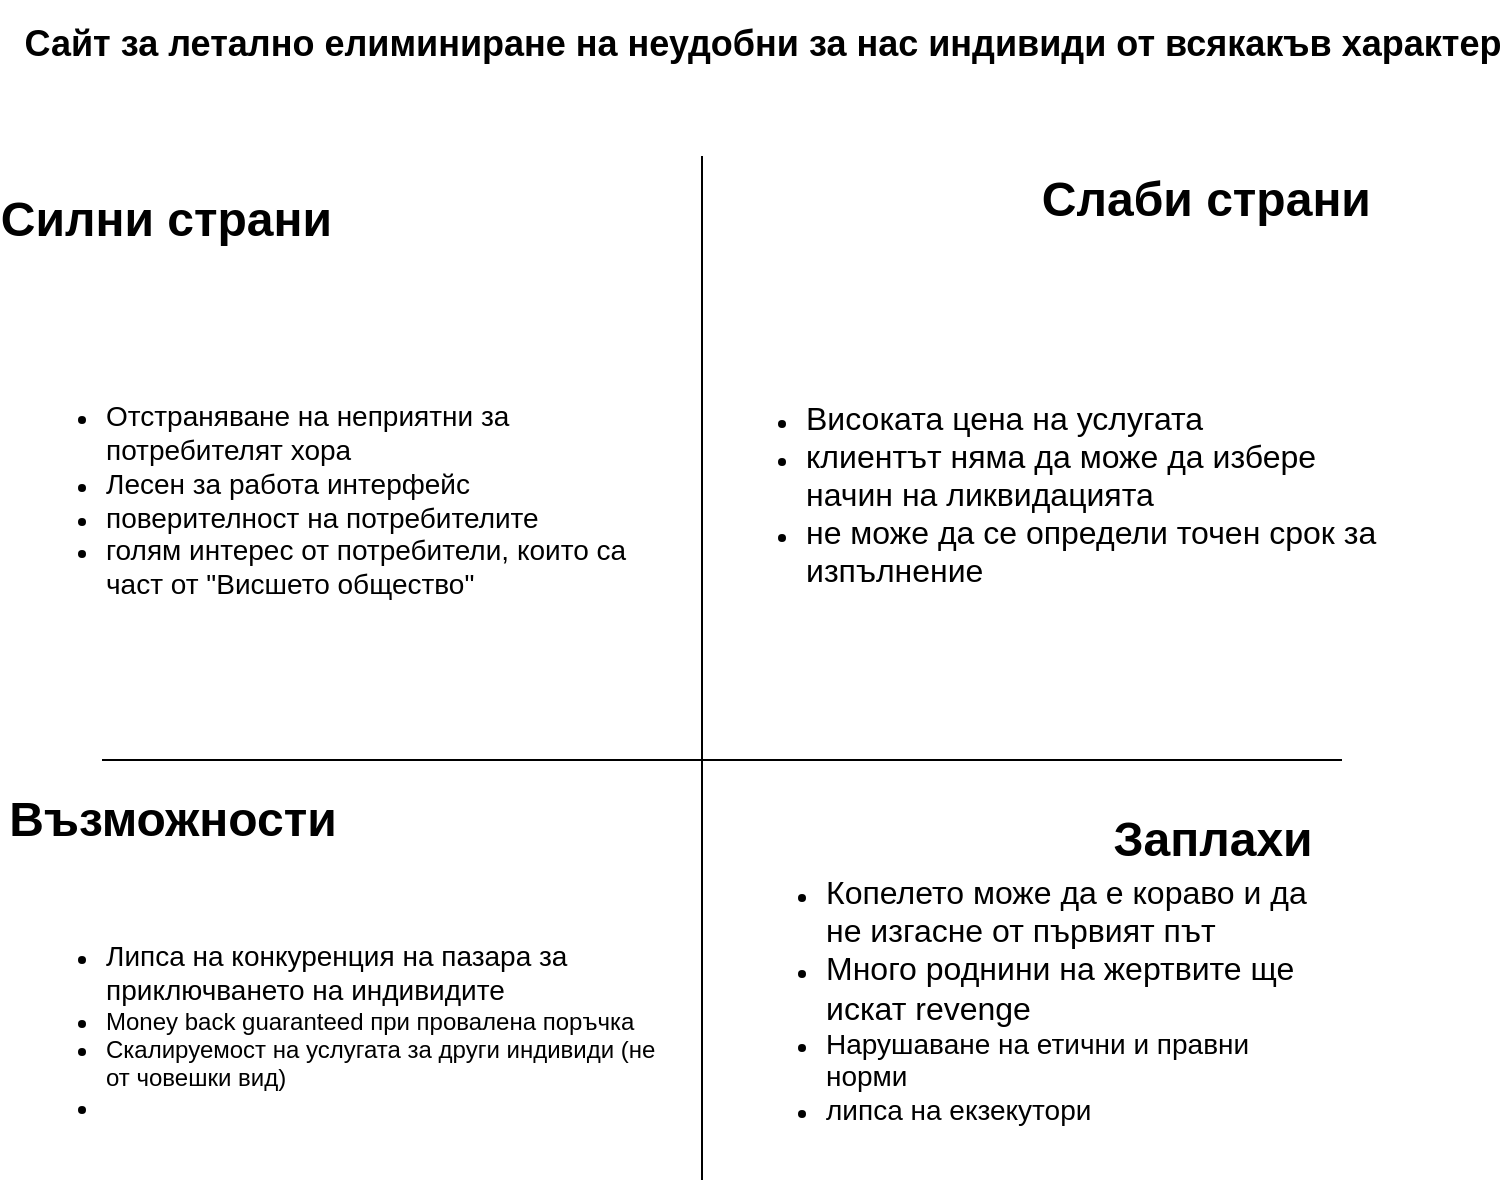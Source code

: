 <mxfile version="22.1.2" type="device">
  <diagram name="Page-1" id="ZrgcyHpn9vTvH2ucEPrN">
    <mxGraphModel dx="1085" dy="542" grid="1" gridSize="10" guides="1" tooltips="1" connect="1" arrows="1" fold="1" page="1" pageScale="1" pageWidth="850" pageHeight="1100" math="0" shadow="0">
      <root>
        <mxCell id="0" />
        <mxCell id="1" parent="0" />
        <mxCell id="0aNdDIvpK2dEDVgOdDhu-1" value="" style="endArrow=none;html=1;rounded=0;" edge="1" parent="1">
          <mxGeometry width="50" height="50" relative="1" as="geometry">
            <mxPoint x="400" y="610" as="sourcePoint" />
            <mxPoint x="400" y="98" as="targetPoint" />
          </mxGeometry>
        </mxCell>
        <mxCell id="0aNdDIvpK2dEDVgOdDhu-2" value="" style="endArrow=none;html=1;rounded=0;" edge="1" parent="1">
          <mxGeometry width="50" height="50" relative="1" as="geometry">
            <mxPoint x="100" y="400" as="sourcePoint" />
            <mxPoint x="720" y="400" as="targetPoint" />
          </mxGeometry>
        </mxCell>
        <mxCell id="0aNdDIvpK2dEDVgOdDhu-3" value="Силни страни&amp;nbsp;" style="text;strokeColor=none;fillColor=none;html=1;fontSize=24;fontStyle=1;verticalAlign=middle;align=center;" vertex="1" parent="1">
          <mxGeometry x="70" y="110" width="130" height="40" as="geometry" />
        </mxCell>
        <mxCell id="0aNdDIvpK2dEDVgOdDhu-4" value="Слаби страни&amp;nbsp;" style="text;strokeColor=none;fillColor=none;html=1;fontSize=24;fontStyle=1;verticalAlign=middle;align=center;" vertex="1" parent="1">
          <mxGeometry x="590" y="100" width="130" height="40" as="geometry" />
        </mxCell>
        <mxCell id="0aNdDIvpK2dEDVgOdDhu-5" value="Възможности" style="text;strokeColor=none;fillColor=none;html=1;fontSize=24;fontStyle=1;verticalAlign=middle;align=center;" vertex="1" parent="1">
          <mxGeometry x="70" y="410" width="130" height="40" as="geometry" />
        </mxCell>
        <mxCell id="0aNdDIvpK2dEDVgOdDhu-6" value="Заплахи" style="text;strokeColor=none;fillColor=none;html=1;fontSize=24;fontStyle=1;verticalAlign=middle;align=center;" vertex="1" parent="1">
          <mxGeometry x="590" y="420" width="130" height="40" as="geometry" />
        </mxCell>
        <mxCell id="0aNdDIvpK2dEDVgOdDhu-7" value="&lt;font style=&quot;font-size: 18px;&quot;&gt;Сайт за летално елиминиране на неудобни за нас индивиди от всякакъв характер&lt;/font&gt;" style="text;strokeColor=none;fillColor=none;html=1;fontSize=24;fontStyle=1;verticalAlign=middle;align=center;" vertex="1" parent="1">
          <mxGeometry x="380" y="20" width="100" height="40" as="geometry" />
        </mxCell>
        <mxCell id="0aNdDIvpK2dEDVgOdDhu-8" value="&lt;ul&gt;&lt;li&gt;&lt;font style=&quot;font-size: 14px;&quot;&gt;Отстраняване на неприятни за потребителят хора&amp;nbsp;&lt;/font&gt;&lt;/li&gt;&lt;li&gt;&lt;span style=&quot;font-size: 14px;&quot;&gt;Лесен за работа интерфейс&amp;nbsp;&lt;/span&gt;&lt;/li&gt;&lt;li&gt;&lt;span style=&quot;font-size: 14px;&quot;&gt;поверителност на потребителите&amp;nbsp;&lt;/span&gt;&lt;/li&gt;&lt;li&gt;&lt;span style=&quot;font-size: 14px;&quot;&gt;голям интерес от потребители, които са част от &quot;Висшето общество&quot;&lt;/span&gt;&lt;/li&gt;&lt;/ul&gt;" style="text;strokeColor=none;fillColor=none;html=1;whiteSpace=wrap;verticalAlign=middle;overflow=hidden;" vertex="1" parent="1">
          <mxGeometry x="60" y="160" width="330" height="220" as="geometry" />
        </mxCell>
        <mxCell id="0aNdDIvpK2dEDVgOdDhu-9" value="&lt;div&gt;&lt;br&gt;&lt;/div&gt;&lt;ul&gt;&lt;li&gt;&lt;font size=&quot;3&quot;&gt;Високата цена на услугата&amp;nbsp;&lt;/font&gt;&lt;/li&gt;&lt;li&gt;&lt;font size=&quot;3&quot;&gt;клиентът няма да може да избере начин на ликвидацията&amp;nbsp;&lt;/font&gt;&lt;/li&gt;&lt;li&gt;&lt;font size=&quot;3&quot;&gt;не може да се определи точен срок за изпълнение&amp;nbsp;&lt;/font&gt;&lt;/li&gt;&lt;/ul&gt;" style="text;strokeColor=none;fillColor=none;html=1;whiteSpace=wrap;verticalAlign=middle;overflow=hidden;" vertex="1" parent="1">
          <mxGeometry x="410" y="140" width="340" height="240" as="geometry" />
        </mxCell>
        <mxCell id="0aNdDIvpK2dEDVgOdDhu-10" value="&lt;ul&gt;&lt;li&gt;&lt;font style=&quot;font-size: 14px;&quot;&gt;Липса на конкуренция на пазара за приключването на индивидите&amp;nbsp;&lt;/font&gt;&lt;/li&gt;&lt;li&gt;Money back guaranteed при провалена поръчка&amp;nbsp;&lt;/li&gt;&lt;li&gt;Скалируемост на услугата за други индивиди (не от човешки вид)&lt;/li&gt;&lt;li&gt;&lt;br&gt;&lt;/li&gt;&lt;/ul&gt;" style="text;strokeColor=none;fillColor=none;html=1;whiteSpace=wrap;verticalAlign=middle;overflow=hidden;" vertex="1" parent="1">
          <mxGeometry x="60" y="460" width="320" height="150" as="geometry" />
        </mxCell>
        <mxCell id="0aNdDIvpK2dEDVgOdDhu-11" value="&lt;ul&gt;&lt;li&gt;&lt;font size=&quot;3&quot;&gt;Копелето може да е кораво и да не изгасне от първият път&amp;nbsp;&lt;/font&gt;&lt;/li&gt;&lt;li&gt;&lt;font size=&quot;3&quot;&gt;Много роднини на жертвите ще искат revenge&amp;nbsp;&lt;/font&gt;&lt;/li&gt;&lt;li style=&quot;border-color: var(--border-color);&quot;&gt;&lt;font style=&quot;border-color: var(--border-color); font-size: 14px;&quot;&gt;Нарушаване на етични и правни норми&amp;nbsp;&lt;/font&gt;&lt;/li&gt;&lt;li style=&quot;border-color: var(--border-color);&quot;&gt;&lt;font style=&quot;border-color: var(--border-color); font-size: 14px;&quot;&gt;липса на екзекутори&amp;nbsp;&lt;/font&gt;&lt;/li&gt;&lt;/ul&gt;" style="text;strokeColor=none;fillColor=none;html=1;whiteSpace=wrap;verticalAlign=middle;overflow=hidden;" vertex="1" parent="1">
          <mxGeometry x="420" y="430" width="300" height="180" as="geometry" />
        </mxCell>
      </root>
    </mxGraphModel>
  </diagram>
</mxfile>
